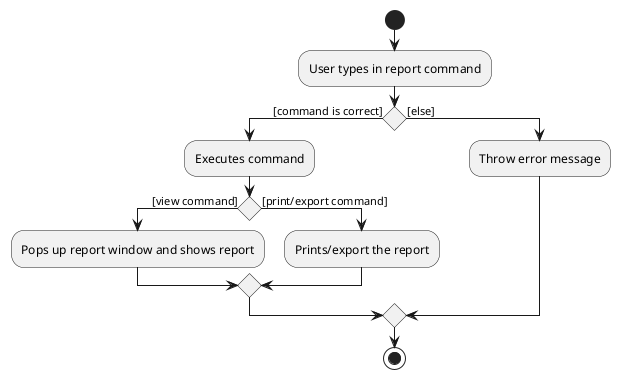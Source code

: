 @startuml
start
:User types in report command;
if () then ([command is correct])
    :Executes command;
     if() then ([view command])
     :Pops up report window and shows report;
     else ([print/export command])
     :Prints/export the report;
     endif
else ([else])
    :Throw error message;
endif
stop
@enduml
